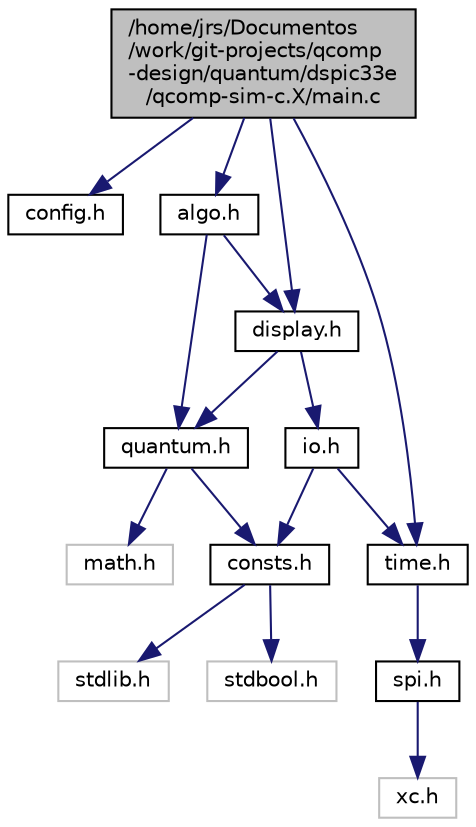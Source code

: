 digraph "/home/jrs/Documentos/work/git-projects/qcomp-design/quantum/dspic33e/qcomp-sim-c.X/main.c"
{
  edge [fontname="Helvetica",fontsize="10",labelfontname="Helvetica",labelfontsize="10"];
  node [fontname="Helvetica",fontsize="10",shape=record];
  Node1 [label="/home/jrs/Documentos\l/work/git-projects/qcomp\l-design/quantum/dspic33e\l/qcomp-sim-c.X/main.c",height=0.2,width=0.4,color="black", fillcolor="grey75", style="filled" fontcolor="black"];
  Node1 -> Node2 [color="midnightblue",fontsize="10",style="solid",fontname="Helvetica"];
  Node2 [label="config.h",height=0.2,width=0.4,color="black", fillcolor="white", style="filled",URL="$config_8h.html",tooltip="General config settings #pragma for microcontroller. "];
  Node1 -> Node3 [color="midnightblue",fontsize="10",style="solid",fontname="Helvetica"];
  Node3 [label="time.h",height=0.2,width=0.4,color="black", fillcolor="white", style="filled",URL="$time_8h.html",tooltip="Description: Header file containing all the timing functions. "];
  Node3 -> Node4 [color="midnightblue",fontsize="10",style="solid",fontname="Helvetica"];
  Node4 [label="spi.h",height=0.2,width=0.4,color="black", fillcolor="white", style="filled",URL="$spi_8h.html",tooltip="Description: SPI communication functions. "];
  Node4 -> Node5 [color="midnightblue",fontsize="10",style="solid",fontname="Helvetica"];
  Node5 [label="xc.h",height=0.2,width=0.4,color="grey75", fillcolor="white", style="filled"];
  Node1 -> Node6 [color="midnightblue",fontsize="10",style="solid",fontname="Helvetica"];
  Node6 [label="algo.h",height=0.2,width=0.4,color="black", fillcolor="white", style="filled",URL="$algo_8h.html",tooltip="header file for algorithms "];
  Node6 -> Node7 [color="midnightblue",fontsize="10",style="solid",fontname="Helvetica"];
  Node7 [label="quantum.h",height=0.2,width=0.4,color="black", fillcolor="white", style="filled",URL="$quantum_8h.html",tooltip="Description: Header file containing all the matrix arithmetic for simulating a single qubit..."];
  Node7 -> Node8 [color="midnightblue",fontsize="10",style="solid",fontname="Helvetica"];
  Node8 [label="math.h",height=0.2,width=0.4,color="grey75", fillcolor="white", style="filled"];
  Node7 -> Node9 [color="midnightblue",fontsize="10",style="solid",fontname="Helvetica"];
  Node9 [label="consts.h",height=0.2,width=0.4,color="black", fillcolor="white", style="filled",URL="$consts_8h.html",tooltip="header file for (global) constants "];
  Node9 -> Node10 [color="midnightblue",fontsize="10",style="solid",fontname="Helvetica"];
  Node10 [label="stdbool.h",height=0.2,width=0.4,color="grey75", fillcolor="white", style="filled"];
  Node9 -> Node11 [color="midnightblue",fontsize="10",style="solid",fontname="Helvetica"];
  Node11 [label="stdlib.h",height=0.2,width=0.4,color="grey75", fillcolor="white", style="filled"];
  Node6 -> Node12 [color="midnightblue",fontsize="10",style="solid",fontname="Helvetica"];
  Node12 [label="display.h",height=0.2,width=0.4,color="black", fillcolor="white", style="filled",URL="$display_8h.html",tooltip="Description: Header file containing all the functions for displaying the qubits state vector..."];
  Node12 -> Node7 [color="midnightblue",fontsize="10",style="solid",fontname="Helvetica"];
  Node12 -> Node13 [color="midnightblue",fontsize="10",style="solid",fontname="Helvetica"];
  Node13 [label="io.h",height=0.2,width=0.4,color="black", fillcolor="white", style="filled",URL="$io_8h.html",tooltip="Description: Header file for input output functions. "];
  Node13 -> Node3 [color="midnightblue",fontsize="10",style="solid",fontname="Helvetica"];
  Node13 -> Node9 [color="midnightblue",fontsize="10",style="solid",fontname="Helvetica"];
  Node1 -> Node12 [color="midnightblue",fontsize="10",style="solid",fontname="Helvetica"];
}
